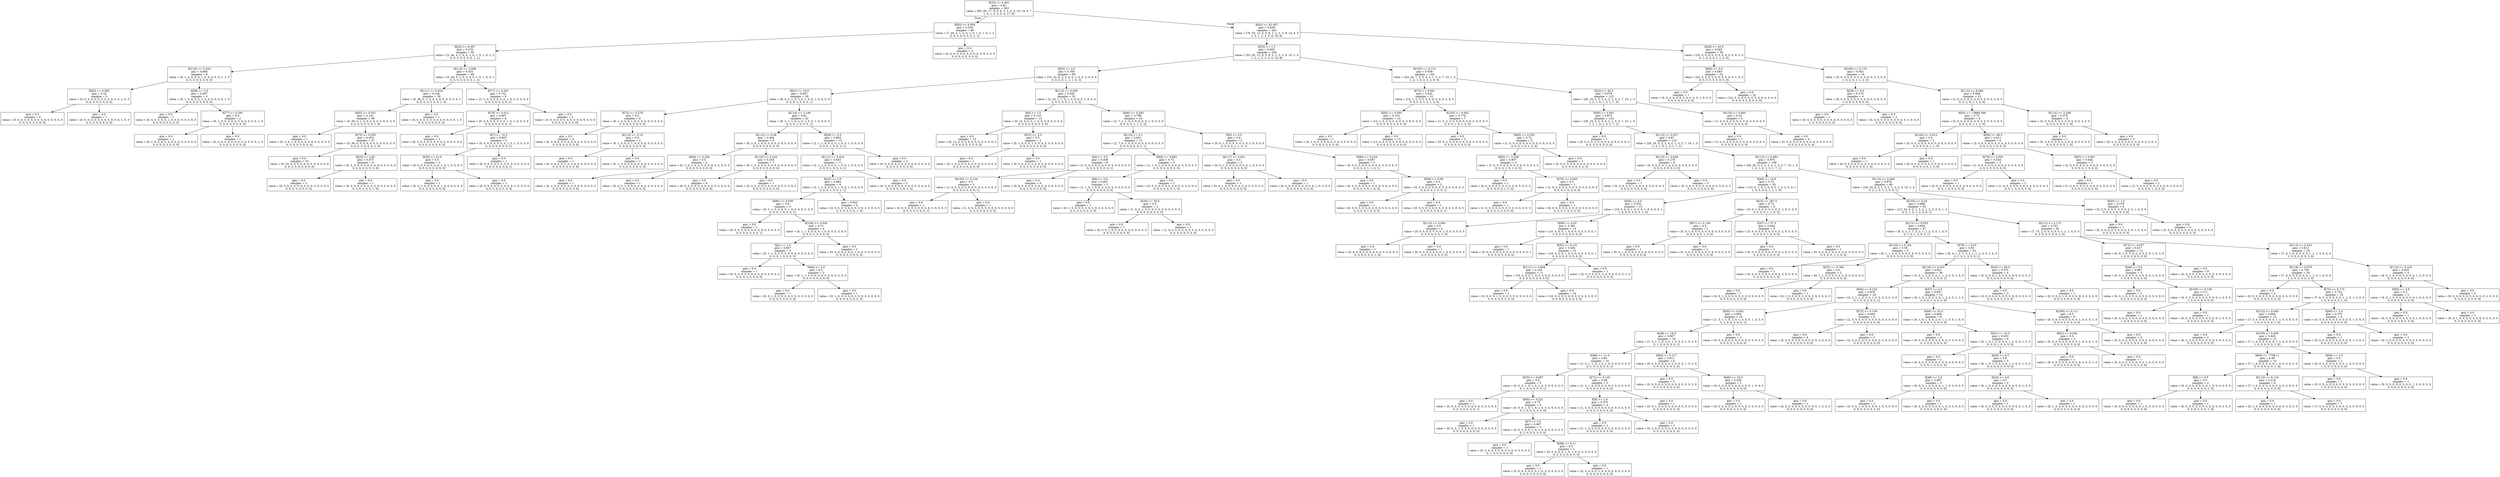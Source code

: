 digraph Tree {
node [shape=box] ;
0 [label="X[25] <= 0.401\ngini = 0.82\nsamples = 303\nvalue = [85, 90, 17, 5, 5, 8, 3, 2, 4, 3, 10, 14, 5, 7\n1, 3, 1, 2, 3, 5, 4, 17, 9]"] ;
1 [label="X[83] <= 0.054\ngini = 0.534\nsamples = 60\nvalue = [7, 40, 4, 1, 0, 0, 1, 0, 1, 0, 1, 0, 1, 2\n0, 0, 0, 0, 0, 0, 0, 1, 1]"] ;
0 -> 1 [labeldistance=2.5, labelangle=45, headlabel="True"] ;
2 [label="X[62] <= 8.367\ngini = 0.478\nsamples = 56\nvalue = [3, 40, 4, 1, 0, 0, 1, 0, 1, 0, 1, 0, 1, 2\n0, 0, 0, 0, 0, 0, 0, 1, 1]"] ;
1 -> 2 ;
3 [label="X[118] <= 0.243\ngini = 0.688\nsamples = 8\nvalue = [0, 1, 4, 0, 0, 0, 1, 0, 0, 0, 0, 0, 1, 1, 0\n0, 0, 0, 0, 0, 0, 0, 0]"] ;
2 -> 3 ;
4 [label="X[92] <= 0.062\ngini = 0.32\nsamples = 5\nvalue = [0, 0, 4, 0, 0, 0, 0, 0, 0, 0, 0, 0, 1, 0, 0\n0, 0, 0, 0, 0, 0, 0, 0]"] ;
3 -> 4 ;
5 [label="gini = 0.0\nsamples = 4\nvalue = [0, 0, 4, 0, 0, 0, 0, 0, 0, 0, 0, 0, 0, 0, 0\n0, 0, 0, 0, 0, 0, 0, 0]"] ;
4 -> 5 ;
6 [label="gini = 0.0\nsamples = 1\nvalue = [0, 0, 0, 0, 0, 0, 0, 0, 0, 0, 0, 0, 1, 0, 0\n0, 0, 0, 0, 0, 0, 0, 0]"] ;
4 -> 6 ;
7 [label="X[58] <= 3.5\ngini = 0.667\nsamples = 3\nvalue = [0, 1, 0, 0, 0, 0, 1, 0, 0, 0, 0, 0, 0, 1, 0\n0, 0, 0, 0, 0, 0, 0, 0]"] ;
3 -> 7 ;
8 [label="gini = 0.0\nsamples = 1\nvalue = [0, 0, 0, 0, 0, 0, 1, 0, 0, 0, 0, 0, 0, 0, 0\n0, 0, 0, 0, 0, 0, 0, 0]"] ;
7 -> 8 ;
9 [label="X[77] <= 0.381\ngini = 0.5\nsamples = 2\nvalue = [0, 1, 0, 0, 0, 0, 0, 0, 0, 0, 0, 0, 0, 1, 0\n0, 0, 0, 0, 0, 0, 0, 0]"] ;
7 -> 9 ;
10 [label="gini = 0.0\nsamples = 1\nvalue = [0, 1, 0, 0, 0, 0, 0, 0, 0, 0, 0, 0, 0, 0, 0\n0, 0, 0, 0, 0, 0, 0, 0]"] ;
9 -> 10 ;
11 [label="gini = 0.0\nsamples = 1\nvalue = [0, 0, 0, 0, 0, 0, 0, 0, 0, 0, 0, 0, 0, 1, 0\n0, 0, 0, 0, 0, 0, 0, 0]"] ;
9 -> 11 ;
12 [label="X[114] <= 2.096\ngini = 0.333\nsamples = 48\nvalue = [3, 39, 0, 1, 0, 0, 0, 0, 1, 0, 1, 0, 0, 1\n0, 0, 0, 0, 0, 0, 0, 1, 1]"] ;
2 -> 12 ;
13 [label="X[111] <= 0.418\ngini = 0.146\nsamples = 39\nvalue = [0, 36, 0, 1, 0, 0, 0, 0, 0, 0, 0, 0, 0, 1\n0, 0, 0, 0, 0, 0, 0, 1, 0]"] ;
12 -> 13 ;
14 [label="X[85] <= 0.551\ngini = 0.101\nsamples = 38\nvalue = [0, 36, 0, 1, 0, 0, 0, 0, 0, 0, 0, 0, 0, 0\n0, 0, 0, 0, 0, 0, 0, 1, 0]"] ;
13 -> 14 ;
15 [label="gini = 0.0\nsamples = 1\nvalue = [0, 0, 0, 1, 0, 0, 0, 0, 0, 0, 0, 0, 0, 0, 0\n0, 0, 0, 0, 0, 0, 0, 0]"] ;
14 -> 15 ;
16 [label="X[75] <= 0.052\ngini = 0.053\nsamples = 37\nvalue = [0, 36, 0, 0, 0, 0, 0, 0, 0, 0, 0, 0, 0, 0\n0, 0, 0, 0, 0, 0, 0, 1, 0]"] ;
14 -> 16 ;
17 [label="gini = 0.0\nsamples = 33\nvalue = [0, 33, 0, 0, 0, 0, 0, 0, 0, 0, 0, 0, 0, 0\n0, 0, 0, 0, 0, 0, 0, 0, 0]"] ;
16 -> 17 ;
18 [label="X[24] <= 2.65\ngini = 0.375\nsamples = 4\nvalue = [0, 3, 0, 0, 0, 0, 0, 0, 0, 0, 0, 0, 0, 0, 0\n0, 0, 0, 0, 0, 0, 1, 0]"] ;
16 -> 18 ;
19 [label="gini = 0.0\nsamples = 3\nvalue = [0, 3, 0, 0, 0, 0, 0, 0, 0, 0, 0, 0, 0, 0, 0\n0, 0, 0, 0, 0, 0, 0, 0]"] ;
18 -> 19 ;
20 [label="gini = 0.0\nsamples = 1\nvalue = [0, 0, 0, 0, 0, 0, 0, 0, 0, 0, 0, 0, 0, 0, 0\n0, 0, 0, 0, 0, 0, 1, 0]"] ;
18 -> 20 ;
21 [label="gini = 0.0\nsamples = 1\nvalue = [0, 0, 0, 0, 0, 0, 0, 0, 0, 0, 0, 0, 0, 1, 0\n0, 0, 0, 0, 0, 0, 0, 0]"] ;
13 -> 21 ;
22 [label="X[77] <= 0.201\ngini = 0.741\nsamples = 9\nvalue = [3, 3, 0, 0, 0, 0, 0, 0, 1, 0, 1, 0, 0, 0, 0\n0, 0, 0, 0, 0, 0, 0, 1]"] ;
12 -> 22 ;
23 [label="X[78] <= 0.012\ngini = 0.667\nsamples = 6\nvalue = [0, 3, 0, 0, 0, 0, 0, 0, 1, 0, 1, 0, 0, 0, 0\n0, 0, 0, 0, 0, 0, 0, 1]"] ;
22 -> 23 ;
24 [label="gini = 0.0\nsamples = 3\nvalue = [0, 3, 0, 0, 0, 0, 0, 0, 0, 0, 0, 0, 0, 0, 0\n0, 0, 0, 0, 0, 0, 0, 0]"] ;
23 -> 24 ;
25 [label="X[7] <= 10.5\ngini = 0.667\nsamples = 3\nvalue = [0, 0, 0, 0, 0, 0, 0, 0, 1, 0, 1, 0, 0, 0, 0\n0, 0, 0, 0, 0, 0, 0, 1]"] ;
23 -> 25 ;
26 [label="X[33] <= 21.0\ngini = 0.5\nsamples = 2\nvalue = [0, 0, 0, 0, 0, 0, 0, 0, 1, 0, 1, 0, 0, 0, 0\n0, 0, 0, 0, 0, 0, 0, 0]"] ;
25 -> 26 ;
27 [label="gini = 0.0\nsamples = 1\nvalue = [0, 0, 0, 0, 0, 0, 0, 0, 1, 0, 0, 0, 0, 0, 0\n0, 0, 0, 0, 0, 0, 0, 0]"] ;
26 -> 27 ;
28 [label="gini = 0.0\nsamples = 1\nvalue = [0, 0, 0, 0, 0, 0, 0, 0, 0, 0, 1, 0, 0, 0, 0\n0, 0, 0, 0, 0, 0, 0, 0]"] ;
26 -> 28 ;
29 [label="gini = 0.0\nsamples = 1\nvalue = [0, 0, 0, 0, 0, 0, 0, 0, 0, 0, 0, 0, 0, 0, 0\n0, 0, 0, 0, 0, 0, 0, 1]"] ;
25 -> 29 ;
30 [label="gini = 0.0\nsamples = 3\nvalue = [3, 0, 0, 0, 0, 0, 0, 0, 0, 0, 0, 0, 0, 0, 0\n0, 0, 0, 0, 0, 0, 0, 0]"] ;
22 -> 30 ;
31 [label="gini = 0.0\nsamples = 4\nvalue = [4, 0, 0, 0, 0, 0, 0, 0, 0, 0, 0, 0, 0, 0, 0\n0, 0, 0, 0, 0, 0, 0, 0]"] ;
1 -> 31 ;
32 [label="X[62] <= 81.007\ngini = 0.838\nsamples = 243\nvalue = [78, 50, 13, 4, 5, 8, 2, 2, 3, 3, 9, 14, 4, 5\n1, 3, 1, 2, 3, 5, 4, 16, 8]"] ;
0 -> 32 [labeldistance=2.5, labelangle=-45, headlabel="False"] ;
33 [label="X[35] <= 1.5\ngini = 0.853\nsamples = 204\nvalue = [53, 50, 13, 4, 5, 8, 2, 2, 3, 3, 9, 10, 1, 5\n1, 2, 1, 0, 3, 4, 3, 14, 8]"] ;
32 -> 33 ;
34 [label="X[53] <= 3.5\ngini = 0.785\nsamples = 60\nvalue = [10, 24, 6, 2, 0, 4, 0, 1, 0, 0, 2, 0, 0, 0\n0, 0, 0, 0, 1, 1, 1, 5, 3]"] ;
33 -> 34 ;
35 [label="X[61] <= 10.5\ngini = 0.837\nsamples = 28\nvalue = [8, 4, 5, 1, 0, 3, 0, 1, 0, 0, 1, 0, 0, 0, 0\n0, 0, 0, 1, 0, 0, 3, 1]"] ;
34 -> 35 ;
36 [label="X[72] <= 0.279\ngini = 0.5\nsamples = 6\nvalue = [0, 1, 4, 0, 0, 1, 0, 0, 0, 0, 0, 0, 0, 0, 0\n0, 0, 0, 0, 0, 0, 0, 0]"] ;
35 -> 36 ;
37 [label="gini = 0.0\nsamples = 4\nvalue = [0, 0, 4, 0, 0, 0, 0, 0, 0, 0, 0, 0, 0, 0, 0\n0, 0, 0, 0, 0, 0, 0, 0]"] ;
36 -> 37 ;
38 [label="X[113] <= 0.15\ngini = 0.5\nsamples = 2\nvalue = [0, 1, 0, 0, 0, 1, 0, 0, 0, 0, 0, 0, 0, 0, 0\n0, 0, 0, 0, 0, 0, 0, 0]"] ;
36 -> 38 ;
39 [label="gini = 0.0\nsamples = 1\nvalue = [0, 0, 0, 0, 0, 1, 0, 0, 0, 0, 0, 0, 0, 0, 0\n0, 0, 0, 0, 0, 0, 0, 0]"] ;
38 -> 39 ;
40 [label="gini = 0.0\nsamples = 1\nvalue = [0, 1, 0, 0, 0, 0, 0, 0, 0, 0, 0, 0, 0, 0, 0\n0, 0, 0, 0, 0, 0, 0, 0]"] ;
38 -> 40 ;
41 [label="X[114] <= 2.149\ngini = 0.81\nsamples = 22\nvalue = [8, 3, 1, 1, 0, 2, 0, 1, 0, 0, 1, 0, 0, 0, 0\n0, 0, 0, 1, 0, 0, 3, 1]"] ;
35 -> 41 ;
42 [label="X[112] <= 0.08\ngini = 0.494\nsamples = 9\nvalue = [6, 2, 0, 1, 0, 0, 0, 0, 0, 0, 0, 0, 0, 0, 0\n0, 0, 0, 0, 0, 0, 0, 0]"] ;
41 -> 42 ;
43 [label="X[94] <= 0.254\ngini = 0.5\nsamples = 2\nvalue = [0, 1, 0, 1, 0, 0, 0, 0, 0, 0, 0, 0, 0, 0, 0\n0, 0, 0, 0, 0, 0, 0, 0]"] ;
42 -> 43 ;
44 [label="gini = 0.0\nsamples = 1\nvalue = [0, 1, 0, 0, 0, 0, 0, 0, 0, 0, 0, 0, 0, 0, 0\n0, 0, 0, 0, 0, 0, 0, 0]"] ;
43 -> 44 ;
45 [label="gini = 0.0\nsamples = 1\nvalue = [0, 0, 0, 1, 0, 0, 0, 0, 0, 0, 0, 0, 0, 0, 0\n0, 0, 0, 0, 0, 0, 0, 0]"] ;
43 -> 45 ;
46 [label="X[110] <= 0.243\ngini = 0.245\nsamples = 7\nvalue = [6, 1, 0, 0, 0, 0, 0, 0, 0, 0, 0, 0, 0, 0, 0\n0, 0, 0, 0, 0, 0, 0, 0]"] ;
42 -> 46 ;
47 [label="gini = 0.0\nsamples = 6\nvalue = [6, 0, 0, 0, 0, 0, 0, 0, 0, 0, 0, 0, 0, 0, 0\n0, 0, 0, 0, 0, 0, 0, 0]"] ;
46 -> 47 ;
48 [label="gini = 0.0\nsamples = 1\nvalue = [0, 1, 0, 0, 0, 0, 0, 0, 0, 0, 0, 0, 0, 0, 0\n0, 0, 0, 0, 0, 0, 0, 0]"] ;
46 -> 48 ;
49 [label="X[28] <= 0.5\ngini = 0.864\nsamples = 13\nvalue = [2, 1, 1, 0, 0, 2, 0, 1, 0, 0, 1, 0, 0, 0, 0\n0, 0, 0, 1, 0, 0, 3, 1]"] ;
41 -> 49 ;
50 [label="X[111] <= 0.434\ngini = 0.843\nsamples = 11\nvalue = [2, 1, 1, 0, 0, 0, 0, 1, 0, 0, 1, 0, 0, 0, 0\n0, 0, 0, 1, 0, 0, 3, 1]"] ;
49 -> 50 ;
51 [label="X[33] <= 3.5\ngini = 0.864\nsamples = 9\nvalue = [2, 1, 1, 0, 0, 0, 0, 1, 0, 0, 1, 0, 0, 0, 0\n0, 0, 0, 1, 0, 0, 1, 1]"] ;
50 -> 51 ;
52 [label="X[86] <= 0.039\ngini = 0.8\nsamples = 5\nvalue = [0, 1, 1, 0, 0, 0, 0, 1, 0, 0, 0, 0, 0, 0, 0\n0, 0, 0, 1, 0, 0, 0, 1]"] ;
51 -> 52 ;
53 [label="gini = 0.0\nsamples = 1\nvalue = [0, 0, 0, 0, 0, 0, 0, 0, 0, 0, 0, 0, 0, 0, 0\n0, 0, 0, 0, 0, 0, 0, 1]"] ;
52 -> 53 ;
54 [label="X[104] <= 0.026\ngini = 0.75\nsamples = 4\nvalue = [0, 1, 1, 0, 0, 0, 0, 1, 0, 0, 0, 0, 0, 0, 0\n0, 0, 0, 1, 0, 0, 0, 0]"] ;
52 -> 54 ;
55 [label="X[2] <= 1.5\ngini = 0.667\nsamples = 3\nvalue = [0, 1, 1, 0, 0, 0, 0, 0, 0, 0, 0, 0, 0, 0, 0\n0, 0, 0, 1, 0, 0, 0, 0]"] ;
54 -> 55 ;
56 [label="gini = 0.0\nsamples = 1\nvalue = [0, 0, 0, 0, 0, 0, 0, 0, 0, 0, 0, 0, 0, 0, 0\n0, 0, 0, 1, 0, 0, 0, 0]"] ;
55 -> 56 ;
57 [label="X[46] <= 3.0\ngini = 0.5\nsamples = 2\nvalue = [0, 1, 1, 0, 0, 0, 0, 0, 0, 0, 0, 0, 0, 0, 0\n0, 0, 0, 0, 0, 0, 0, 0]"] ;
55 -> 57 ;
58 [label="gini = 0.0\nsamples = 1\nvalue = [0, 0, 1, 0, 0, 0, 0, 0, 0, 0, 0, 0, 0, 0, 0\n0, 0, 0, 0, 0, 0, 0, 0]"] ;
57 -> 58 ;
59 [label="gini = 0.0\nsamples = 1\nvalue = [0, 1, 0, 0, 0, 0, 0, 0, 0, 0, 0, 0, 0, 0, 0\n0, 0, 0, 0, 0, 0, 0, 0]"] ;
57 -> 59 ;
60 [label="gini = 0.0\nsamples = 1\nvalue = [0, 0, 0, 0, 0, 0, 0, 1, 0, 0, 0, 0, 0, 0, 0\n0, 0, 0, 0, 0, 0, 0, 0]"] ;
54 -> 60 ;
61 [label="gini = 0.625\nsamples = 4\nvalue = [2, 0, 0, 0, 0, 0, 0, 0, 0, 0, 1, 0, 0, 0, 0\n0, 0, 0, 0, 0, 0, 1, 0]"] ;
51 -> 61 ;
62 [label="gini = 0.0\nsamples = 2\nvalue = [0, 0, 0, 0, 0, 0, 0, 0, 0, 0, 0, 0, 0, 0, 0\n0, 0, 0, 0, 0, 0, 2, 0]"] ;
50 -> 62 ;
63 [label="gini = 0.0\nsamples = 2\nvalue = [0, 0, 0, 0, 0, 2, 0, 0, 0, 0, 0, 0, 0, 0, 0\n0, 0, 0, 0, 0, 0, 0, 0]"] ;
49 -> 63 ;
64 [label="X[113] <= 0.035\ngini = 0.592\nsamples = 32\nvalue = [2, 20, 1, 1, 0, 1, 0, 0, 0, 0, 1, 0, 0, 0\n0, 0, 0, 0, 0, 1, 1, 2, 2]"] ;
34 -> 64 ;
65 [label="X[9] <= 1.5\ngini = 0.133\nsamples = 14\nvalue = [0, 13, 0, 0, 0, 1, 0, 0, 0, 0, 0, 0, 0, 0\n0, 0, 0, 0, 0, 0, 0, 0, 0]"] ;
64 -> 65 ;
66 [label="gini = 0.0\nsamples = 12\nvalue = [0, 12, 0, 0, 0, 0, 0, 0, 0, 0, 0, 0, 0, 0\n0, 0, 0, 0, 0, 0, 0, 0, 0]"] ;
65 -> 66 ;
67 [label="X[31] <= 3.5\ngini = 0.5\nsamples = 2\nvalue = [0, 1, 0, 0, 0, 1, 0, 0, 0, 0, 0, 0, 0, 0, 0\n0, 0, 0, 0, 0, 0, 0, 0]"] ;
65 -> 67 ;
68 [label="gini = 0.0\nsamples = 1\nvalue = [0, 1, 0, 0, 0, 0, 0, 0, 0, 0, 0, 0, 0, 0, 0\n0, 0, 0, 0, 0, 0, 0, 0]"] ;
67 -> 68 ;
69 [label="gini = 0.0\nsamples = 1\nvalue = [0, 0, 0, 0, 0, 1, 0, 0, 0, 0, 0, 0, 0, 0, 0\n0, 0, 0, 0, 0, 0, 0, 0]"] ;
67 -> 69 ;
70 [label="X[86] <= 0.283\ngini = 0.796\nsamples = 18\nvalue = [2, 7, 1, 1, 0, 0, 0, 0, 0, 0, 1, 0, 0, 0, 0\n0, 0, 0, 0, 1, 1, 2, 2]"] ;
64 -> 70 ;
71 [label="X[110] <= 0.1\ngini = 0.651\nsamples = 13\nvalue = [2, 7, 0, 1, 0, 0, 0, 0, 0, 0, 0, 0, 0, 0, 0\n0, 0, 0, 0, 0, 0, 2, 1]"] ;
70 -> 71 ;
72 [label="X[4] <= 3.5\ngini = 0.406\nsamples = 8\nvalue = [1, 6, 0, 0, 0, 0, 0, 0, 0, 0, 0, 0, 0, 0, 0\n0, 0, 0, 0, 0, 0, 0, 1]"] ;
71 -> 72 ;
73 [label="X[105] <= 0.124\ngini = 0.5\nsamples = 2\nvalue = [1, 0, 0, 0, 0, 0, 0, 0, 0, 0, 0, 0, 0, 0, 0\n0, 0, 0, 0, 0, 0, 0, 1]"] ;
72 -> 73 ;
74 [label="gini = 0.0\nsamples = 1\nvalue = [0, 0, 0, 0, 0, 0, 0, 0, 0, 0, 0, 0, 0, 0, 0\n0, 0, 0, 0, 0, 0, 0, 1]"] ;
73 -> 74 ;
75 [label="gini = 0.0\nsamples = 1\nvalue = [1, 0, 0, 0, 0, 0, 0, 0, 0, 0, 0, 0, 0, 0, 0\n0, 0, 0, 0, 0, 0, 0, 0]"] ;
73 -> 75 ;
76 [label="gini = 0.0\nsamples = 6\nvalue = [0, 6, 0, 0, 0, 0, 0, 0, 0, 0, 0, 0, 0, 0, 0\n0, 0, 0, 0, 0, 0, 0, 0]"] ;
72 -> 76 ;
77 [label="X[85] <= 0.802\ngini = 0.72\nsamples = 5\nvalue = [1, 1, 0, 1, 0, 0, 0, 0, 0, 0, 0, 0, 0, 0, 0\n0, 0, 0, 0, 0, 0, 2, 0]"] ;
71 -> 77 ;
78 [label="X[8] <= 0.5\ngini = 0.667\nsamples = 3\nvalue = [1, 1, 0, 1, 0, 0, 0, 0, 0, 0, 0, 0, 0, 0, 0\n0, 0, 0, 0, 0, 0, 0, 0]"] ;
77 -> 78 ;
79 [label="gini = 0.0\nsamples = 1\nvalue = [0, 1, 0, 0, 0, 0, 0, 0, 0, 0, 0, 0, 0, 0, 0\n0, 0, 0, 0, 0, 0, 0, 0]"] ;
78 -> 79 ;
80 [label="X[20] <= 55.0\ngini = 0.5\nsamples = 2\nvalue = [1, 0, 0, 1, 0, 0, 0, 0, 0, 0, 0, 0, 0, 0, 0\n0, 0, 0, 0, 0, 0, 0, 0]"] ;
78 -> 80 ;
81 [label="gini = 0.0\nsamples = 1\nvalue = [0, 0, 0, 1, 0, 0, 0, 0, 0, 0, 0, 0, 0, 0, 0\n0, 0, 0, 0, 0, 0, 0, 0]"] ;
80 -> 81 ;
82 [label="gini = 0.0\nsamples = 1\nvalue = [1, 0, 0, 0, 0, 0, 0, 0, 0, 0, 0, 0, 0, 0, 0\n0, 0, 0, 0, 0, 0, 0, 0]"] ;
80 -> 82 ;
83 [label="gini = 0.0\nsamples = 2\nvalue = [0, 0, 0, 0, 0, 0, 0, 0, 0, 0, 0, 0, 0, 0, 0\n0, 0, 0, 0, 0, 0, 2, 0]"] ;
77 -> 83 ;
84 [label="X[9] <= 0.5\ngini = 0.8\nsamples = 5\nvalue = [0, 0, 1, 0, 0, 0, 0, 0, 0, 0, 1, 0, 0, 0, 0\n0, 0, 0, 0, 1, 1, 0, 1]"] ;
70 -> 84 ;
85 [label="X[117] <= 0.021\ngini = 0.5\nsamples = 2\nvalue = [0, 0, 1, 0, 0, 0, 0, 0, 0, 0, 1, 0, 0, 0, 0\n0, 0, 0, 0, 0, 0, 0, 0]"] ;
84 -> 85 ;
86 [label="gini = 0.0\nsamples = 1\nvalue = [0, 0, 1, 0, 0, 0, 0, 0, 0, 0, 0, 0, 0, 0, 0\n0, 0, 0, 0, 0, 0, 0, 0]"] ;
85 -> 86 ;
87 [label="gini = 0.0\nsamples = 1\nvalue = [0, 0, 0, 0, 0, 0, 0, 0, 0, 0, 1, 0, 0, 0, 0\n0, 0, 0, 0, 0, 0, 0, 0]"] ;
85 -> 87 ;
88 [label="X[90] <= 0.016\ngini = 0.667\nsamples = 3\nvalue = [0, 0, 0, 0, 0, 0, 0, 0, 0, 0, 0, 0, 0, 0, 0\n0, 0, 0, 0, 1, 1, 0, 1]"] ;
84 -> 88 ;
89 [label="gini = 0.0\nsamples = 1\nvalue = [0, 0, 0, 0, 0, 0, 0, 0, 0, 0, 0, 0, 0, 0, 0\n0, 0, 0, 0, 0, 1, 0, 0]"] ;
88 -> 89 ;
90 [label="X[99] <= 0.08\ngini = 0.5\nsamples = 2\nvalue = [0, 0, 0, 0, 0, 0, 0, 0, 0, 0, 0, 0, 0, 0, 0\n0, 0, 0, 0, 1, 0, 0, 1]"] ;
88 -> 90 ;
91 [label="gini = 0.0\nsamples = 1\nvalue = [0, 0, 0, 0, 0, 0, 0, 0, 0, 0, 0, 0, 0, 0, 0\n0, 0, 0, 0, 1, 0, 0, 0]"] ;
90 -> 91 ;
92 [label="gini = 0.0\nsamples = 1\nvalue = [0, 0, 0, 0, 0, 0, 0, 0, 0, 0, 0, 0, 0, 0, 0\n0, 0, 0, 0, 0, 0, 0, 1]"] ;
90 -> 92 ;
93 [label="X[105] <= 0.112\ngini = 0.858\nsamples = 144\nvalue = [43, 26, 7, 2, 5, 4, 2, 1, 3, 3, 7, 10, 1, 5\n1, 2, 1, 0, 2, 3, 2, 9, 5]"] ;
33 -> 93 ;
94 [label="X[72] <= 0.091\ngini = 0.531\nsamples = 21\nvalue = [14, 1, 2, 0, 0, 0, 0, 0, 0, 0, 0, 0, 0, 0\n0, 0, 0, 0, 1, 0, 1, 2, 0]"] ;
93 -> 94 ;
95 [label="X[92] <= 0.003\ngini = 0.133\nsamples = 14\nvalue = [13, 1, 0, 0, 0, 0, 0, 0, 0, 0, 0, 0, 0, 0\n0, 0, 0, 0, 0, 0, 0, 0, 0]"] ;
94 -> 95 ;
96 [label="gini = 0.0\nsamples = 1\nvalue = [0, 1, 0, 0, 0, 0, 0, 0, 0, 0, 0, 0, 0, 0, 0\n0, 0, 0, 0, 0, 0, 0, 0]"] ;
95 -> 96 ;
97 [label="gini = 0.0\nsamples = 13\nvalue = [13, 0, 0, 0, 0, 0, 0, 0, 0, 0, 0, 0, 0, 0\n0, 0, 0, 0, 0, 0, 0, 0, 0]"] ;
95 -> 97 ;
98 [label="X[105] <= 0.062\ngini = 0.776\nsamples = 7\nvalue = [1, 0, 2, 0, 0, 0, 0, 0, 0, 0, 0, 0, 0, 0, 0\n0, 0, 0, 1, 0, 1, 2, 0]"] ;
94 -> 98 ;
99 [label="gini = 0.0\nsamples = 2\nvalue = [0, 0, 2, 0, 0, 0, 0, 0, 0, 0, 0, 0, 0, 0, 0\n0, 0, 0, 0, 0, 0, 0, 0]"] ;
98 -> 99 ;
100 [label="X[65] <= 0.352\ngini = 0.72\nsamples = 5\nvalue = [1, 0, 0, 0, 0, 0, 0, 0, 0, 0, 0, 0, 0, 0, 0\n0, 0, 0, 1, 0, 1, 2, 0]"] ;
98 -> 100 ;
101 [label="X[65] <= 0.258\ngini = 0.667\nsamples = 3\nvalue = [1, 0, 0, 0, 0, 0, 0, 0, 0, 0, 0, 0, 0, 0, 0\n0, 0, 0, 1, 0, 1, 0, 0]"] ;
100 -> 101 ;
102 [label="gini = 0.0\nsamples = 1\nvalue = [0, 0, 0, 0, 0, 0, 0, 0, 0, 0, 0, 0, 0, 0, 0\n0, 0, 0, 0, 0, 1, 0, 0]"] ;
101 -> 102 ;
103 [label="X[70] <= 0.045\ngini = 0.5\nsamples = 2\nvalue = [1, 0, 0, 0, 0, 0, 0, 0, 0, 0, 0, 0, 0, 0, 0\n0, 0, 0, 1, 0, 0, 0, 0]"] ;
101 -> 103 ;
104 [label="gini = 0.0\nsamples = 1\nvalue = [1, 0, 0, 0, 0, 0, 0, 0, 0, 0, 0, 0, 0, 0, 0\n0, 0, 0, 0, 0, 0, 0, 0]"] ;
103 -> 104 ;
105 [label="gini = 0.0\nsamples = 1\nvalue = [0, 0, 0, 0, 0, 0, 0, 0, 0, 0, 0, 0, 0, 0, 0\n0, 0, 0, 1, 0, 0, 0, 0]"] ;
103 -> 105 ;
106 [label="gini = 0.0\nsamples = 2\nvalue = [0, 0, 0, 0, 0, 0, 0, 0, 0, 0, 0, 0, 0, 0, 0\n0, 0, 0, 0, 0, 0, 2, 0]"] ;
100 -> 106 ;
107 [label="X[22] <= 42.5\ngini = 0.879\nsamples = 123\nvalue = [29, 25, 5, 2, 5, 4, 2, 1, 3, 3, 7, 10, 1, 5\n1, 2, 1, 0, 1, 3, 1, 7, 5]"] ;
93 -> 107 ;
108 [label="X[90] <= 0.001\ngini = 0.875\nsamples = 118\nvalue = [28, 25, 5, 2, 5, 4, 2, 1, 3, 3, 7, 10, 1, 5\n1, 2, 1, 0, 1, 3, 1, 7, 1]"] ;
107 -> 108 ;
109 [label="gini = 0.0\nsamples = 3\nvalue = [0, 0, 0, 0, 3, 0, 0, 0, 0, 0, 0, 0, 0, 0, 0\n0, 0, 0, 0, 0, 0, 0, 0]"] ;
108 -> 109 ;
110 [label="X[113] <= 0.027\ngini = 0.87\nsamples = 115\nvalue = [28, 25, 5, 2, 2, 4, 2, 1, 3, 3, 7, 10, 1, 5\n1, 2, 1, 0, 1, 3, 1, 7, 1]"] ;
108 -> 110 ;
111 [label="X[116] <= 0.628\ngini = 0.278\nsamples = 6\nvalue = [0, 5, 0, 0, 0, 1, 0, 0, 0, 0, 0, 0, 0, 0, 0\n0, 0, 0, 0, 0, 0, 0, 0]"] ;
110 -> 111 ;
112 [label="gini = 0.0\nsamples = 1\nvalue = [0, 0, 0, 0, 0, 1, 0, 0, 0, 0, 0, 0, 0, 0, 0\n0, 0, 0, 0, 0, 0, 0, 0]"] ;
111 -> 112 ;
113 [label="gini = 0.0\nsamples = 5\nvalue = [0, 5, 0, 0, 0, 0, 0, 0, 0, 0, 0, 0, 0, 0, 0\n0, 0, 0, 0, 0, 0, 0, 0]"] ;
111 -> 113 ;
114 [label="X[113] <= 0.083\ngini = 0.875\nsamples = 109\nvalue = [28, 20, 5, 2, 2, 3, 2, 1, 3, 3, 7, 10, 1, 5\n1, 2, 1, 0, 1, 3, 1, 7, 1]"] ;
110 -> 114 ;
115 [label="X[45] <= 10.0\ngini = 0.72\nsamples = 20\nvalue = [10, 0, 1, 0, 1, 0, 0, 0, 1, 0, 2, 0, 0, 1\n1, 0, 0, 0, 0, 1, 1, 1, 0]"] ;
114 -> 115 ;
116 [label="X[46] <= 4.0\ngini = 0.533\nsamples = 15\nvalue = [10, 0, 0, 0, 1, 0, 0, 0, 1, 0, 0, 0, 0, 1\n1, 0, 0, 0, 0, 0, 0, 1, 0]"] ;
115 -> 116 ;
117 [label="X[113] <= 0.063\ngini = 0.5\nsamples = 2\nvalue = [0, 0, 0, 0, 0, 0, 0, 0, 1, 0, 0, 0, 0, 0, 0\n0, 0, 0, 0, 0, 0, 1, 0]"] ;
116 -> 117 ;
118 [label="gini = 0.0\nsamples = 1\nvalue = [0, 0, 0, 0, 0, 0, 0, 0, 0, 0, 0, 0, 0, 0, 0\n0, 0, 0, 0, 0, 0, 1, 0]"] ;
117 -> 118 ;
119 [label="gini = 0.0\nsamples = 1\nvalue = [0, 0, 0, 0, 0, 0, 0, 0, 1, 0, 0, 0, 0, 0, 0\n0, 0, 0, 0, 0, 0, 0, 0]"] ;
117 -> 119 ;
120 [label="X[98] <= 0.02\ngini = 0.391\nsamples = 13\nvalue = [10, 0, 0, 0, 1, 0, 0, 0, 0, 0, 0, 0, 0, 1\n1, 0, 0, 0, 0, 0, 0, 0, 0]"] ;
116 -> 120 ;
121 [label="gini = 0.0\nsamples = 1\nvalue = [0, 0, 0, 0, 0, 0, 0, 0, 0, 0, 0, 0, 0, 0, 1\n0, 0, 0, 0, 0, 0, 0, 0]"] ;
120 -> 121 ;
122 [label="X[92] <= 0.131\ngini = 0.292\nsamples = 12\nvalue = [10, 0, 0, 0, 1, 0, 0, 0, 0, 0, 0, 0, 0, 1\n0, 0, 0, 0, 0, 0, 0, 0, 0]"] ;
120 -> 122 ;
123 [label="X[111] <= 0.094\ngini = 0.165\nsamples = 11\nvalue = [10, 0, 0, 0, 1, 0, 0, 0, 0, 0, 0, 0, 0, 0\n0, 0, 0, 0, 0, 0, 0, 0, 0]"] ;
122 -> 123 ;
124 [label="gini = 0.0\nsamples = 1\nvalue = [0, 0, 0, 0, 1, 0, 0, 0, 0, 0, 0, 0, 0, 0, 0\n0, 0, 0, 0, 0, 0, 0, 0]"] ;
123 -> 124 ;
125 [label="gini = 0.0\nsamples = 10\nvalue = [10, 0, 0, 0, 0, 0, 0, 0, 0, 0, 0, 0, 0, 0\n0, 0, 0, 0, 0, 0, 0, 0, 0]"] ;
123 -> 125 ;
126 [label="gini = 0.0\nsamples = 1\nvalue = [0, 0, 0, 0, 0, 0, 0, 0, 0, 0, 0, 0, 0, 1, 0\n0, 0, 0, 0, 0, 0, 0, 0]"] ;
122 -> 126 ;
127 [label="X[23] <= 267.5\ngini = 0.72\nsamples = 5\nvalue = [0, 0, 1, 0, 0, 0, 0, 0, 0, 0, 2, 0, 0, 0, 0\n0, 0, 0, 0, 1, 1, 0, 0]"] ;
115 -> 127 ;
128 [label="X[67] <= 0.158\ngini = 0.5\nsamples = 2\nvalue = [0, 0, 1, 0, 0, 0, 0, 0, 0, 0, 0, 0, 0, 0, 0\n0, 0, 0, 0, 0, 1, 0, 0]"] ;
127 -> 128 ;
129 [label="gini = 0.0\nsamples = 1\nvalue = [0, 0, 1, 0, 0, 0, 0, 0, 0, 0, 0, 0, 0, 0, 0\n0, 0, 0, 0, 0, 0, 0, 0]"] ;
128 -> 129 ;
130 [label="gini = 0.0\nsamples = 1\nvalue = [0, 0, 0, 0, 0, 0, 0, 0, 0, 0, 0, 0, 0, 0, 0\n0, 0, 0, 0, 0, 1, 0, 0]"] ;
128 -> 130 ;
131 [label="X[47] <= 57.5\ngini = 0.444\nsamples = 3\nvalue = [0, 0, 0, 0, 0, 0, 0, 0, 0, 0, 2, 0, 0, 0, 0\n0, 0, 0, 0, 1, 0, 0, 0]"] ;
127 -> 131 ;
132 [label="gini = 0.0\nsamples = 2\nvalue = [0, 0, 0, 0, 0, 0, 0, 0, 0, 0, 2, 0, 0, 0, 0\n0, 0, 0, 0, 0, 0, 0, 0]"] ;
131 -> 132 ;
133 [label="gini = 0.0\nsamples = 1\nvalue = [0, 0, 0, 0, 0, 0, 0, 0, 0, 0, 0, 0, 0, 0, 0\n0, 0, 0, 0, 1, 0, 0, 0]"] ;
131 -> 133 ;
134 [label="X[113] <= 0.266\ngini = 0.879\nsamples = 89\nvalue = [18, 20, 4, 2, 1, 3, 2, 1, 2, 3, 5, 10, 1, 4\n0, 2, 1, 0, 1, 2, 0, 6, 1]"] ;
114 -> 134 ;
135 [label="X[105] <= 0.24\ngini = 0.886\nsamples = 83\nvalue = [13, 20, 4, 2, 1, 3, 2, 1, 2, 3, 5, 9, 1, 4\n0, 2, 1, 0, 1, 2, 0, 6, 1]"] ;
134 -> 135 ;
136 [label="X[111] <= 0.053\ngini = 0.926\nsamples = 47\nvalue = [6, 5, 2, 2, 1, 3, 2, 1, 1, 2, 4, 5, 1, 4, 0\n0, 1, 0, 1, 2, 0, 3, 1]"] ;
135 -> 136 ;
137 [label="X[118] <= 0.104\ngini = 0.56\nsamples = 5\nvalue = [0, 1, 1, 0, 0, 0, 0, 0, 0, 0, 0, 0, 0, 0, 0\n0, 0, 0, 0, 0, 0, 3, 0]"] ;
136 -> 137 ;
138 [label="gini = 0.0\nsamples = 3\nvalue = [0, 0, 0, 0, 0, 0, 0, 0, 0, 0, 0, 0, 0, 0, 0\n0, 0, 0, 0, 0, 0, 3, 0]"] ;
137 -> 138 ;
139 [label="X[25] <= 0.766\ngini = 0.5\nsamples = 2\nvalue = [0, 1, 1, 0, 0, 0, 0, 0, 0, 0, 0, 0, 0, 0, 0\n0, 0, 0, 0, 0, 0, 0, 0]"] ;
137 -> 139 ;
140 [label="gini = 0.0\nsamples = 1\nvalue = [0, 0, 1, 0, 0, 0, 0, 0, 0, 0, 0, 0, 0, 0, 0\n0, 0, 0, 0, 0, 0, 0, 0]"] ;
139 -> 140 ;
141 [label="gini = 0.0\nsamples = 1\nvalue = [0, 1, 0, 0, 0, 0, 0, 0, 0, 0, 0, 0, 0, 0, 0\n0, 0, 0, 0, 0, 0, 0, 0]"] ;
139 -> 141 ;
142 [label="X[78] <= 0.03\ngini = 0.92\nsamples = 42\nvalue = [6, 4, 1, 2, 1, 3, 2, 1, 1, 2, 4, 5, 1, 4, 0\n0, 1, 0, 1, 2, 0, 0, 1]"] ;
136 -> 142 ;
143 [label="X[118] <= 0.201\ngini = 0.921\nsamples = 38\nvalue = [3, 4, 1, 2, 0, 3, 2, 1, 1, 2, 4, 5, 1, 4, 0\n0, 1, 0, 1, 2, 0, 0, 1]"] ;
142 -> 143 ;
144 [label="X[94] <= 0.154\ngini = 0.878\nsamples = 24\nvalue = [3, 3, 1, 1, 0, 3, 0, 1, 0, 0, 0, 5, 0, 3, 0\n0, 1, 0, 0, 2, 0, 0, 1]"] ;
143 -> 144 ;
145 [label="X[93] <= 0.042\ngini = 0.883\nsamples = 18\nvalue = [1, 3, 1, 1, 0, 3, 0, 1, 0, 0, 0, 1, 0, 3, 0\n0, 1, 0, 0, 2, 0, 0, 1]"] ;
144 -> 145 ;
146 [label="X[48] <= 16.0\ngini = 0.867\nsamples = 16\nvalue = [1, 3, 1, 1, 0, 3, 0, 1, 0, 0, 0, 1, 0, 3, 0\n0, 1, 0, 0, 0, 0, 0, 1]"] ;
145 -> 146 ;
147 [label="X[48] <= 11.0\ngini = 0.84\nsamples = 10\nvalue = [1, 3, 1, 1, 0, 1, 0, 1, 0, 0, 0, 0, 0, 0, 0\n0, 1, 0, 0, 0, 0, 0, 1]"] ;
146 -> 147 ;
148 [label="X[25] <= 0.607\ngini = 0.8\nsamples = 5\nvalue = [0, 0, 0, 1, 0, 1, 0, 1, 0, 0, 0, 0, 0, 0, 0\n0, 1, 0, 0, 0, 0, 0, 1]"] ;
147 -> 148 ;
149 [label="gini = 0.0\nsamples = 1\nvalue = [0, 0, 0, 0, 0, 0, 0, 0, 0, 0, 0, 0, 0, 0, 0\n0, 0, 0, 0, 0, 0, 0, 1]"] ;
148 -> 149 ;
150 [label="X[65] <= 0.221\ngini = 0.75\nsamples = 4\nvalue = [0, 0, 0, 1, 0, 1, 0, 1, 0, 0, 0, 0, 0, 0, 0\n0, 1, 0, 0, 0, 0, 0, 0]"] ;
148 -> 150 ;
151 [label="gini = 0.0\nsamples = 1\nvalue = [0, 0, 0, 1, 0, 0, 0, 0, 0, 0, 0, 0, 0, 0, 0\n0, 0, 0, 0, 0, 0, 0, 0]"] ;
150 -> 151 ;
152 [label="X[7] <= 3.5\ngini = 0.667\nsamples = 3\nvalue = [0, 0, 0, 0, 0, 1, 0, 1, 0, 0, 0, 0, 0, 0, 0\n0, 1, 0, 0, 0, 0, 0, 0]"] ;
150 -> 152 ;
153 [label="gini = 0.0\nsamples = 1\nvalue = [0, 0, 0, 0, 0, 0, 0, 0, 0, 0, 0, 0, 0, 0, 0\n0, 1, 0, 0, 0, 0, 0, 0]"] ;
152 -> 153 ;
154 [label="X[98] <= 0.11\ngini = 0.5\nsamples = 2\nvalue = [0, 0, 0, 0, 0, 1, 0, 1, 0, 0, 0, 0, 0, 0, 0\n0, 0, 0, 0, 0, 0, 0, 0]"] ;
152 -> 154 ;
155 [label="gini = 0.0\nsamples = 1\nvalue = [0, 0, 0, 0, 0, 0, 0, 1, 0, 0, 0, 0, 0, 0, 0\n0, 0, 0, 0, 0, 0, 0, 0]"] ;
154 -> 155 ;
156 [label="gini = 0.0\nsamples = 1\nvalue = [0, 0, 0, 0, 0, 1, 0, 0, 0, 0, 0, 0, 0, 0, 0\n0, 0, 0, 0, 0, 0, 0, 0]"] ;
154 -> 156 ;
157 [label="X[72] <= 0.125\ngini = 0.56\nsamples = 5\nvalue = [1, 3, 1, 0, 0, 0, 0, 0, 0, 0, 0, 0, 0, 0, 0\n0, 0, 0, 0, 0, 0, 0, 0]"] ;
147 -> 157 ;
158 [label="X[9] <= 1.0\ngini = 0.375\nsamples = 4\nvalue = [1, 3, 0, 0, 0, 0, 0, 0, 0, 0, 0, 0, 0, 0, 0\n0, 0, 0, 0, 0, 0, 0, 0]"] ;
157 -> 158 ;
159 [label="gini = 0.5\nsamples = 2\nvalue = [1, 1, 0, 0, 0, 0, 0, 0, 0, 0, 0, 0, 0, 0, 0\n0, 0, 0, 0, 0, 0, 0, 0]"] ;
158 -> 159 ;
160 [label="gini = 0.0\nsamples = 2\nvalue = [0, 2, 0, 0, 0, 0, 0, 0, 0, 0, 0, 0, 0, 0, 0\n0, 0, 0, 0, 0, 0, 0, 0]"] ;
158 -> 160 ;
161 [label="gini = 0.0\nsamples = 1\nvalue = [0, 0, 1, 0, 0, 0, 0, 0, 0, 0, 0, 0, 0, 0, 0\n0, 0, 0, 0, 0, 0, 0, 0]"] ;
157 -> 161 ;
162 [label="X[94] <= 0.117\ngini = 0.611\nsamples = 6\nvalue = [0, 0, 0, 0, 0, 2, 0, 0, 0, 0, 0, 1, 0, 3, 0\n0, 0, 0, 0, 0, 0, 0, 0]"] ;
146 -> 162 ;
163 [label="gini = 0.0\nsamples = 3\nvalue = [0, 0, 0, 0, 0, 0, 0, 0, 0, 0, 0, 0, 0, 3, 0\n0, 0, 0, 0, 0, 0, 0, 0]"] ;
162 -> 163 ;
164 [label="X[46] <= 24.5\ngini = 0.444\nsamples = 3\nvalue = [0, 0, 0, 0, 0, 2, 0, 0, 0, 0, 0, 1, 0, 0, 0\n0, 0, 0, 0, 0, 0, 0, 0]"] ;
162 -> 164 ;
165 [label="gini = 0.0\nsamples = 2\nvalue = [0, 0, 0, 0, 0, 2, 0, 0, 0, 0, 0, 0, 0, 0, 0\n0, 0, 0, 0, 0, 0, 0, 0]"] ;
164 -> 165 ;
166 [label="gini = 0.0\nsamples = 1\nvalue = [0, 0, 0, 0, 0, 0, 0, 0, 0, 0, 0, 1, 0, 0, 0\n0, 0, 0, 0, 0, 0, 0, 0]"] ;
164 -> 166 ;
167 [label="gini = 0.0\nsamples = 2\nvalue = [0, 0, 0, 0, 0, 0, 0, 0, 0, 0, 0, 0, 0, 0, 0\n0, 0, 0, 0, 2, 0, 0, 0]"] ;
145 -> 167 ;
168 [label="X[72] <= 0.159\ngini = 0.444\nsamples = 6\nvalue = [2, 0, 0, 0, 0, 0, 0, 0, 0, 0, 0, 4, 0, 0, 0\n0, 0, 0, 0, 0, 0, 0, 0]"] ;
144 -> 168 ;
169 [label="gini = 0.0\nsamples = 4\nvalue = [0, 0, 0, 0, 0, 0, 0, 0, 0, 0, 0, 4, 0, 0, 0\n0, 0, 0, 0, 0, 0, 0, 0]"] ;
168 -> 169 ;
170 [label="gini = 0.0\nsamples = 2\nvalue = [2, 0, 0, 0, 0, 0, 0, 0, 0, 0, 0, 0, 0, 0, 0\n0, 0, 0, 0, 0, 0, 0, 0]"] ;
168 -> 170 ;
171 [label="X[47] <= 2.5\ngini = 0.847\nsamples = 14\nvalue = [0, 1, 0, 1, 0, 0, 2, 0, 1, 2, 4, 0, 1, 1, 0\n0, 0, 0, 1, 0, 0, 0, 0]"] ;
143 -> 171 ;
172 [label="X[49] <= 32.0\ngini = 0.844\nsamples = 8\nvalue = [0, 1, 0, 1, 0, 0, 2, 0, 1, 1, 0, 0, 1, 0, 0\n0, 0, 0, 1, 0, 0, 0, 0]"] ;
171 -> 172 ;
173 [label="gini = 0.0\nsamples = 2\nvalue = [0, 0, 0, 0, 0, 0, 2, 0, 0, 0, 0, 0, 0, 0, 0\n0, 0, 0, 0, 0, 0, 0, 0]"] ;
172 -> 173 ;
174 [label="X[51] <= 10.5\ngini = 0.833\nsamples = 6\nvalue = [0, 1, 0, 1, 0, 0, 0, 0, 1, 1, 0, 0, 1, 0, 0\n0, 0, 0, 1, 0, 0, 0, 0]"] ;
172 -> 174 ;
175 [label="gini = 0.0\nsamples = 1\nvalue = [0, 0, 0, 0, 0, 0, 0, 0, 0, 0, 0, 0, 0, 0, 0\n0, 0, 0, 1, 0, 0, 0, 0]"] ;
174 -> 175 ;
176 [label="X[45] <= 0.5\ngini = 0.8\nsamples = 5\nvalue = [0, 1, 0, 1, 0, 0, 0, 0, 1, 1, 0, 0, 1, 0, 0\n0, 0, 0, 0, 0, 0, 0, 0]"] ;
174 -> 176 ;
177 [label="X[48] <= 3.5\ngini = 0.667\nsamples = 3\nvalue = [0, 0, 0, 1, 0, 0, 0, 0, 1, 1, 0, 0, 0, 0, 0\n0, 0, 0, 0, 0, 0, 0, 0]"] ;
176 -> 177 ;
178 [label="gini = 0.5\nsamples = 2\nvalue = [0, 0, 0, 1, 0, 0, 0, 0, 0, 1, 0, 0, 0, 0, 0\n0, 0, 0, 0, 0, 0, 0, 0]"] ;
177 -> 178 ;
179 [label="gini = 0.0\nsamples = 1\nvalue = [0, 0, 0, 0, 0, 0, 0, 0, 1, 0, 0, 0, 0, 0, 0\n0, 0, 0, 0, 0, 0, 0, 0]"] ;
177 -> 179 ;
180 [label="X[24] <= 3.6\ngini = 0.5\nsamples = 2\nvalue = [0, 1, 0, 0, 0, 0, 0, 0, 0, 0, 0, 0, 1, 0, 0\n0, 0, 0, 0, 0, 0, 0, 0]"] ;
176 -> 180 ;
181 [label="gini = 0.0\nsamples = 1\nvalue = [0, 0, 0, 0, 0, 0, 0, 0, 0, 0, 0, 0, 1, 0, 0\n0, 0, 0, 0, 0, 0, 0, 0]"] ;
180 -> 181 ;
182 [label="gini = 0.0\nsamples = 1\nvalue = [0, 1, 0, 0, 0, 0, 0, 0, 0, 0, 0, 0, 0, 0, 0\n0, 0, 0, 0, 0, 0, 0, 0]"] ;
180 -> 182 ;
183 [label="X[100] <= 0.111\ngini = 0.5\nsamples = 6\nvalue = [0, 0, 0, 0, 0, 0, 0, 0, 0, 1, 4, 0, 0, 1, 0\n0, 0, 0, 0, 0, 0, 0, 0]"] ;
171 -> 183 ;
184 [label="X[81] <= 0.042\ngini = 0.5\nsamples = 2\nvalue = [0, 0, 0, 0, 0, 0, 0, 0, 0, 1, 0, 0, 0, 1, 0\n0, 0, 0, 0, 0, 0, 0, 0]"] ;
183 -> 184 ;
185 [label="gini = 0.0\nsamples = 1\nvalue = [0, 0, 0, 0, 0, 0, 0, 0, 0, 0, 0, 0, 0, 1, 0\n0, 0, 0, 0, 0, 0, 0, 0]"] ;
184 -> 185 ;
186 [label="gini = 0.0\nsamples = 1\nvalue = [0, 0, 0, 0, 0, 0, 0, 0, 0, 1, 0, 0, 0, 0, 0\n0, 0, 0, 0, 0, 0, 0, 0]"] ;
184 -> 186 ;
187 [label="gini = 0.0\nsamples = 4\nvalue = [0, 0, 0, 0, 0, 0, 0, 0, 0, 0, 4, 0, 0, 0, 0\n0, 0, 0, 0, 0, 0, 0, 0]"] ;
183 -> 187 ;
188 [label="X[20] <= 94.5\ngini = 0.375\nsamples = 4\nvalue = [3, 0, 0, 0, 1, 0, 0, 0, 0, 0, 0, 0, 0, 0, 0\n0, 0, 0, 0, 0, 0, 0, 0]"] ;
142 -> 188 ;
189 [label="gini = 0.0\nsamples = 3\nvalue = [3, 0, 0, 0, 0, 0, 0, 0, 0, 0, 0, 0, 0, 0, 0\n0, 0, 0, 0, 0, 0, 0, 0]"] ;
188 -> 189 ;
190 [label="gini = 0.0\nsamples = 1\nvalue = [0, 0, 0, 0, 1, 0, 0, 0, 0, 0, 0, 0, 0, 0, 0\n0, 0, 0, 0, 0, 0, 0, 0]"] ;
188 -> 190 ;
191 [label="X[111] <= 0.173\ngini = 0.761\nsamples = 36\nvalue = [7, 15, 2, 0, 0, 0, 0, 0, 1, 1, 1, 4, 0, 0\n0, 2, 0, 0, 0, 0, 0, 3, 0]"] ;
135 -> 191 ;
192 [label="X[72] <= 0.057\ngini = 0.417\nsamples = 12\nvalue = [0, 9, 1, 0, 0, 0, 0, 0, 0, 0, 0, 1, 0, 0, 0\n1, 0, 0, 0, 0, 0, 0, 0]"] ;
191 -> 192 ;
193 [label="X[46] <= 9.5\ngini = 0.667\nsamples = 3\nvalue = [0, 0, 1, 0, 0, 0, 0, 0, 0, 0, 0, 1, 0, 0, 0\n1, 0, 0, 0, 0, 0, 0, 0]"] ;
192 -> 193 ;
194 [label="gini = 0.0\nsamples = 1\nvalue = [0, 0, 1, 0, 0, 0, 0, 0, 0, 0, 0, 0, 0, 0, 0\n0, 0, 0, 0, 0, 0, 0, 0]"] ;
193 -> 194 ;
195 [label="X[100] <= 0.139\ngini = 0.5\nsamples = 2\nvalue = [0, 0, 0, 0, 0, 0, 0, 0, 0, 0, 0, 1, 0, 0, 0\n1, 0, 0, 0, 0, 0, 0, 0]"] ;
193 -> 195 ;
196 [label="gini = 0.0\nsamples = 1\nvalue = [0, 0, 0, 0, 0, 0, 0, 0, 0, 0, 0, 0, 0, 0, 0\n1, 0, 0, 0, 0, 0, 0, 0]"] ;
195 -> 196 ;
197 [label="gini = 0.0\nsamples = 1\nvalue = [0, 0, 0, 0, 0, 0, 0, 0, 0, 0, 0, 1, 0, 0, 0\n0, 0, 0, 0, 0, 0, 0, 0]"] ;
195 -> 197 ;
198 [label="gini = 0.0\nsamples = 9\nvalue = [0, 9, 0, 0, 0, 0, 0, 0, 0, 0, 0, 0, 0, 0, 0\n0, 0, 0, 0, 0, 0, 0, 0]"] ;
192 -> 198 ;
199 [label="X[113] <= 0.232\ngini = 0.812\nsamples = 24\nvalue = [7, 6, 1, 0, 0, 0, 0, 0, 1, 1, 1, 3, 0, 0, 0\n1, 0, 0, 0, 0, 0, 3, 0]"] ;
191 -> 199 ;
200 [label="X[118] <= 0.079\ngini = 0.755\nsamples = 20\nvalue = [7, 6, 0, 0, 0, 0, 0, 0, 1, 1, 0, 1, 0, 0, 0\n1, 0, 0, 0, 0, 0, 3, 0]"] ;
199 -> 200 ;
201 [label="gini = 0.0\nsamples = 2\nvalue = [0, 0, 0, 0, 0, 0, 0, 0, 0, 0, 0, 0, 0, 0, 0\n0, 0, 0, 0, 0, 0, 2, 0]"] ;
200 -> 201 ;
202 [label="X[72] <= 0.173\ngini = 0.722\nsamples = 18\nvalue = [7, 6, 0, 0, 0, 0, 0, 0, 1, 1, 0, 1, 0, 0, 0\n1, 0, 0, 0, 0, 0, 1, 0]"] ;
200 -> 202 ;
203 [label="X[112] <= 0.045\ngini = 0.684\nsamples = 14\nvalue = [7, 3, 0, 0, 0, 0, 0, 0, 1, 1, 0, 0, 0, 0, 0\n1, 0, 0, 0, 0, 0, 1, 0]"] ;
202 -> 203 ;
204 [label="gini = 0.0\nsamples = 2\nvalue = [0, 2, 0, 0, 0, 0, 0, 0, 0, 0, 0, 0, 0, 0, 0\n0, 0, 0, 0, 0, 0, 0, 0]"] ;
203 -> 204 ;
205 [label="X[105] <= 0.365\ngini = 0.625\nsamples = 12\nvalue = [7, 1, 0, 0, 0, 0, 0, 0, 1, 1, 0, 0, 0, 0, 0\n1, 0, 0, 0, 0, 0, 1, 0]"] ;
203 -> 205 ;
206 [label="X[64] <= 7708.11\ngini = 0.48\nsamples = 10\nvalue = [7, 1, 0, 0, 0, 0, 0, 0, 1, 0, 0, 0, 0, 0, 0\n0, 0, 0, 0, 0, 0, 1, 0]"] ;
205 -> 206 ;
207 [label="X[9] <= 0.5\ngini = 0.5\nsamples = 2\nvalue = [0, 0, 0, 0, 0, 0, 0, 0, 1, 0, 0, 0, 0, 0, 0\n0, 0, 0, 0, 0, 0, 1, 0]"] ;
206 -> 207 ;
208 [label="gini = 0.0\nsamples = 1\nvalue = [0, 0, 0, 0, 0, 0, 0, 0, 1, 0, 0, 0, 0, 0, 0\n0, 0, 0, 0, 0, 0, 0, 0]"] ;
207 -> 208 ;
209 [label="gini = 0.0\nsamples = 1\nvalue = [0, 0, 0, 0, 0, 0, 0, 0, 0, 0, 0, 0, 0, 0, 0\n0, 0, 0, 0, 0, 0, 1, 0]"] ;
207 -> 209 ;
210 [label="X[113] <= 0.116\ngini = 0.219\nsamples = 8\nvalue = [7, 1, 0, 0, 0, 0, 0, 0, 0, 0, 0, 0, 0, 0, 0\n0, 0, 0, 0, 0, 0, 0, 0]"] ;
206 -> 210 ;
211 [label="gini = 0.0\nsamples = 1\nvalue = [0, 1, 0, 0, 0, 0, 0, 0, 0, 0, 0, 0, 0, 0, 0\n0, 0, 0, 0, 0, 0, 0, 0]"] ;
210 -> 211 ;
212 [label="gini = 0.0\nsamples = 7\nvalue = [7, 0, 0, 0, 0, 0, 0, 0, 0, 0, 0, 0, 0, 0, 0\n0, 0, 0, 0, 0, 0, 0, 0]"] ;
210 -> 212 ;
213 [label="X[56] <= 2.5\ngini = 0.5\nsamples = 2\nvalue = [0, 0, 0, 0, 0, 0, 0, 0, 0, 1, 0, 0, 0, 0, 0\n1, 0, 0, 0, 0, 0, 0, 0]"] ;
205 -> 213 ;
214 [label="gini = 0.0\nsamples = 1\nvalue = [0, 0, 0, 0, 0, 0, 0, 0, 0, 0, 0, 0, 0, 0, 0\n1, 0, 0, 0, 0, 0, 0, 0]"] ;
213 -> 214 ;
215 [label="gini = 0.0\nsamples = 1\nvalue = [0, 0, 0, 0, 0, 0, 0, 0, 0, 1, 0, 0, 0, 0, 0\n0, 0, 0, 0, 0, 0, 0, 0]"] ;
213 -> 215 ;
216 [label="X[40] <= 3.5\ngini = 0.375\nsamples = 4\nvalue = [0, 3, 0, 0, 0, 0, 0, 0, 0, 0, 0, 1, 0, 0, 0\n0, 0, 0, 0, 0, 0, 0, 0]"] ;
202 -> 216 ;
217 [label="gini = 0.0\nsamples = 1\nvalue = [0, 0, 0, 0, 0, 0, 0, 0, 0, 0, 0, 1, 0, 0, 0\n0, 0, 0, 0, 0, 0, 0, 0]"] ;
216 -> 217 ;
218 [label="gini = 0.0\nsamples = 3\nvalue = [0, 3, 0, 0, 0, 0, 0, 0, 0, 0, 0, 0, 0, 0, 0\n0, 0, 0, 0, 0, 0, 0, 0]"] ;
216 -> 218 ;
219 [label="X[112] <= 0.102\ngini = 0.625\nsamples = 4\nvalue = [0, 0, 1, 0, 0, 0, 0, 0, 0, 0, 1, 2, 0, 0, 0\n0, 0, 0, 0, 0, 0, 0, 0]"] ;
199 -> 219 ;
220 [label="X[85] <= 0.9\ngini = 0.5\nsamples = 2\nvalue = [0, 0, 1, 0, 0, 0, 0, 0, 0, 0, 1, 0, 0, 0, 0\n0, 0, 0, 0, 0, 0, 0, 0]"] ;
219 -> 220 ;
221 [label="gini = 0.0\nsamples = 1\nvalue = [0, 0, 0, 0, 0, 0, 0, 0, 0, 0, 1, 0, 0, 0, 0\n0, 0, 0, 0, 0, 0, 0, 0]"] ;
220 -> 221 ;
222 [label="gini = 0.0\nsamples = 1\nvalue = [0, 0, 1, 0, 0, 0, 0, 0, 0, 0, 0, 0, 0, 0, 0\n0, 0, 0, 0, 0, 0, 0, 0]"] ;
220 -> 222 ;
223 [label="gini = 0.0\nsamples = 2\nvalue = [0, 0, 0, 0, 0, 0, 0, 0, 0, 0, 0, 2, 0, 0, 0\n0, 0, 0, 0, 0, 0, 0, 0]"] ;
219 -> 223 ;
224 [label="X[45] <= 1.5\ngini = 0.278\nsamples = 6\nvalue = [5, 0, 0, 0, 0, 0, 0, 0, 0, 0, 0, 1, 0, 0, 0\n0, 0, 0, 0, 0, 0, 0, 0]"] ;
134 -> 224 ;
225 [label="gini = 0.0\nsamples = 1\nvalue = [0, 0, 0, 0, 0, 0, 0, 0, 0, 0, 0, 1, 0, 0, 0\n0, 0, 0, 0, 0, 0, 0, 0]"] ;
224 -> 225 ;
226 [label="gini = 0.0\nsamples = 5\nvalue = [5, 0, 0, 0, 0, 0, 0, 0, 0, 0, 0, 0, 0, 0, 0\n0, 0, 0, 0, 0, 0, 0, 0]"] ;
224 -> 226 ;
227 [label="X[118] <= 0.065\ngini = 0.32\nsamples = 5\nvalue = [1, 0, 0, 0, 0, 0, 0, 0, 0, 0, 0, 0, 0, 0, 0\n0, 0, 0, 0, 0, 0, 0, 4]"] ;
107 -> 227 ;
228 [label="gini = 0.0\nsamples = 1\nvalue = [1, 0, 0, 0, 0, 0, 0, 0, 0, 0, 0, 0, 0, 0, 0\n0, 0, 0, 0, 0, 0, 0, 0]"] ;
227 -> 228 ;
229 [label="gini = 0.0\nsamples = 4\nvalue = [0, 0, 0, 0, 0, 0, 0, 0, 0, 0, 0, 0, 0, 0, 0\n0, 0, 0, 0, 0, 0, 0, 4]"] ;
227 -> 229 ;
230 [label="X[48] <= 43.0\ngini = 0.565\nsamples = 39\nvalue = [25, 0, 0, 0, 0, 0, 0, 0, 0, 0, 0, 4, 3, 0\n0, 1, 0, 2, 0, 1, 1, 2, 0]"] ;
32 -> 230 ;
231 [label="X[90] <= 0.0\ngini = 0.083\nsamples = 23\nvalue = [22, 0, 0, 0, 0, 0, 0, 0, 0, 0, 0, 1, 0, 0\n0, 0, 0, 0, 0, 0, 0, 0, 0]"] ;
230 -> 231 ;
232 [label="gini = 0.0\nsamples = 1\nvalue = [0, 0, 0, 0, 0, 0, 0, 0, 0, 0, 0, 1, 0, 0, 0\n0, 0, 0, 0, 0, 0, 0, 0]"] ;
231 -> 232 ;
233 [label="gini = 0.0\nsamples = 22\nvalue = [22, 0, 0, 0, 0, 0, 0, 0, 0, 0, 0, 0, 0, 0\n0, 0, 0, 0, 0, 0, 0, 0, 0]"] ;
231 -> 233 ;
234 [label="X[105] <= 0.174\ngini = 0.852\nsamples = 16\nvalue = [3, 0, 0, 0, 0, 0, 0, 0, 0, 0, 0, 3, 3, 0, 0\n1, 0, 2, 0, 1, 1, 2, 0]"] ;
230 -> 234 ;
235 [label="X[28] <= 0.5\ngini = 0.375\nsamples = 4\nvalue = [0, 0, 0, 0, 0, 0, 0, 0, 0, 0, 0, 3, 0, 0, 0\n1, 0, 0, 0, 0, 0, 0, 0]"] ;
234 -> 235 ;
236 [label="gini = 0.0\nsamples = 1\nvalue = [0, 0, 0, 0, 0, 0, 0, 0, 0, 0, 0, 0, 0, 0, 0\n1, 0, 0, 0, 0, 0, 0, 0]"] ;
235 -> 236 ;
237 [label="gini = 0.0\nsamples = 3\nvalue = [0, 0, 0, 0, 0, 0, 0, 0, 0, 0, 0, 3, 0, 0, 0\n0, 0, 0, 0, 0, 0, 0, 0]"] ;
235 -> 237 ;
238 [label="X[112] <= 0.085\ngini = 0.806\nsamples = 12\nvalue = [3, 0, 0, 0, 0, 0, 0, 0, 0, 0, 0, 0, 3, 0, 0\n0, 0, 2, 0, 1, 1, 2, 0]"] ;
234 -> 238 ;
239 [label="X[63] <= 13894.399\ngini = 0.75\nsamples = 8\nvalue = [3, 0, 0, 0, 0, 0, 0, 0, 0, 0, 0, 0, 0, 0, 0\n0, 0, 2, 0, 1, 1, 1, 0]"] ;
238 -> 239 ;
240 [label="X[104] <= 0.012\ngini = 0.5\nsamples = 2\nvalue = [0, 0, 0, 0, 0, 0, 0, 0, 0, 0, 0, 0, 0, 0, 0\n0, 0, 0, 0, 0, 1, 1, 0]"] ;
239 -> 240 ;
241 [label="gini = 0.0\nsamples = 1\nvalue = [0, 0, 0, 0, 0, 0, 0, 0, 0, 0, 0, 0, 0, 0, 0\n0, 0, 0, 0, 0, 0, 1, 0]"] ;
240 -> 241 ;
242 [label="gini = 0.0\nsamples = 1\nvalue = [0, 0, 0, 0, 0, 0, 0, 0, 0, 0, 0, 0, 0, 0, 0\n0, 0, 0, 0, 0, 1, 0, 0]"] ;
240 -> 242 ;
243 [label="X[56] <= 86.5\ngini = 0.611\nsamples = 6\nvalue = [3, 0, 0, 0, 0, 0, 0, 0, 0, 0, 0, 0, 0, 0, 0\n0, 0, 2, 0, 1, 0, 0, 0]"] ;
239 -> 243 ;
244 [label="X[79] <= 0.001\ngini = 0.444\nsamples = 3\nvalue = [1, 0, 0, 0, 0, 0, 0, 0, 0, 0, 0, 0, 0, 0, 0\n0, 0, 2, 0, 0, 0, 0, 0]"] ;
243 -> 244 ;
245 [label="gini = 0.0\nsamples = 1\nvalue = [0, 0, 0, 0, 0, 0, 0, 0, 0, 0, 0, 0, 0, 0, 0\n0, 0, 1, 0, 0, 0, 0, 0]"] ;
244 -> 245 ;
246 [label="gini = 0.5\nsamples = 2\nvalue = [1, 0, 0, 0, 0, 0, 0, 0, 0, 0, 0, 0, 0, 0, 0\n0, 0, 1, 0, 0, 0, 0, 0]"] ;
244 -> 246 ;
247 [label="X[97] <= 0.001\ngini = 0.444\nsamples = 3\nvalue = [2, 0, 0, 0, 0, 0, 0, 0, 0, 0, 0, 0, 0, 0, 0\n0, 0, 0, 0, 1, 0, 0, 0]"] ;
243 -> 247 ;
248 [label="gini = 0.0\nsamples = 1\nvalue = [1, 0, 0, 0, 0, 0, 0, 0, 0, 0, 0, 0, 0, 0, 0\n0, 0, 0, 0, 0, 0, 0, 0]"] ;
247 -> 248 ;
249 [label="gini = 0.5\nsamples = 2\nvalue = [1, 0, 0, 0, 0, 0, 0, 0, 0, 0, 0, 0, 0, 0, 0\n0, 0, 0, 0, 1, 0, 0, 0]"] ;
247 -> 249 ;
250 [label="X[114] <= 2.246\ngini = 0.375\nsamples = 4\nvalue = [0, 0, 0, 0, 0, 0, 0, 0, 0, 0, 0, 0, 3, 0, 0\n0, 0, 0, 0, 0, 0, 1, 0]"] ;
238 -> 250 ;
251 [label="gini = 0.0\nsamples = 1\nvalue = [0, 0, 0, 0, 0, 0, 0, 0, 0, 0, 0, 0, 0, 0, 0\n0, 0, 0, 0, 0, 0, 1, 0]"] ;
250 -> 251 ;
252 [label="gini = 0.0\nsamples = 3\nvalue = [0, 0, 0, 0, 0, 0, 0, 0, 0, 0, 0, 0, 3, 0, 0\n0, 0, 0, 0, 0, 0, 0, 0]"] ;
250 -> 252 ;
}